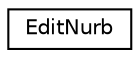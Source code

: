 digraph G
{
  edge [fontname="Helvetica",fontsize="10",labelfontname="Helvetica",labelfontsize="10"];
  node [fontname="Helvetica",fontsize="10",shape=record];
  rankdir=LR;
  Node1 [label="EditNurb",height=0.2,width=0.4,color="black", fillcolor="white", style="filled",URL="$d7/d1d/structEditNurb.html"];
}
